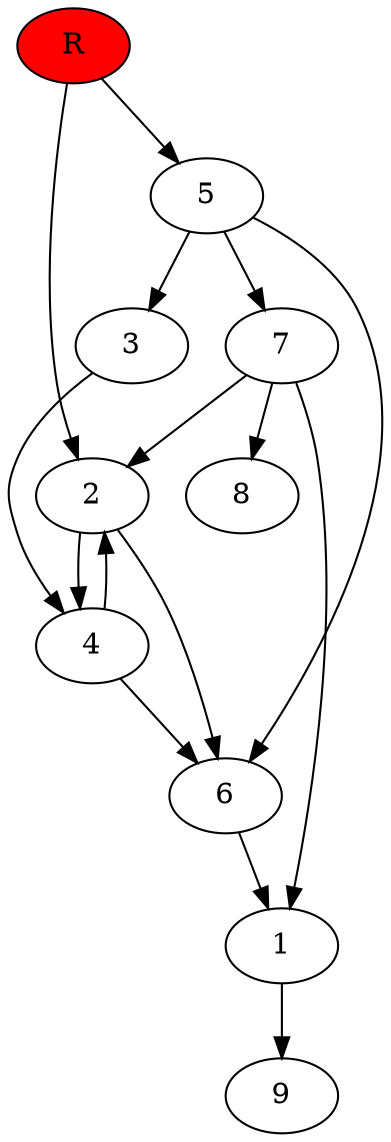 digraph prb42043 {
	1
	2
	3
	4
	5
	6
	7
	8
	R [fillcolor="#ff0000" style=filled]
	1 -> 9
	2 -> 4
	2 -> 6
	3 -> 4
	4 -> 2
	4 -> 6
	5 -> 3
	5 -> 6
	5 -> 7
	6 -> 1
	7 -> 1
	7 -> 2
	7 -> 8
	R -> 2
	R -> 5
}
